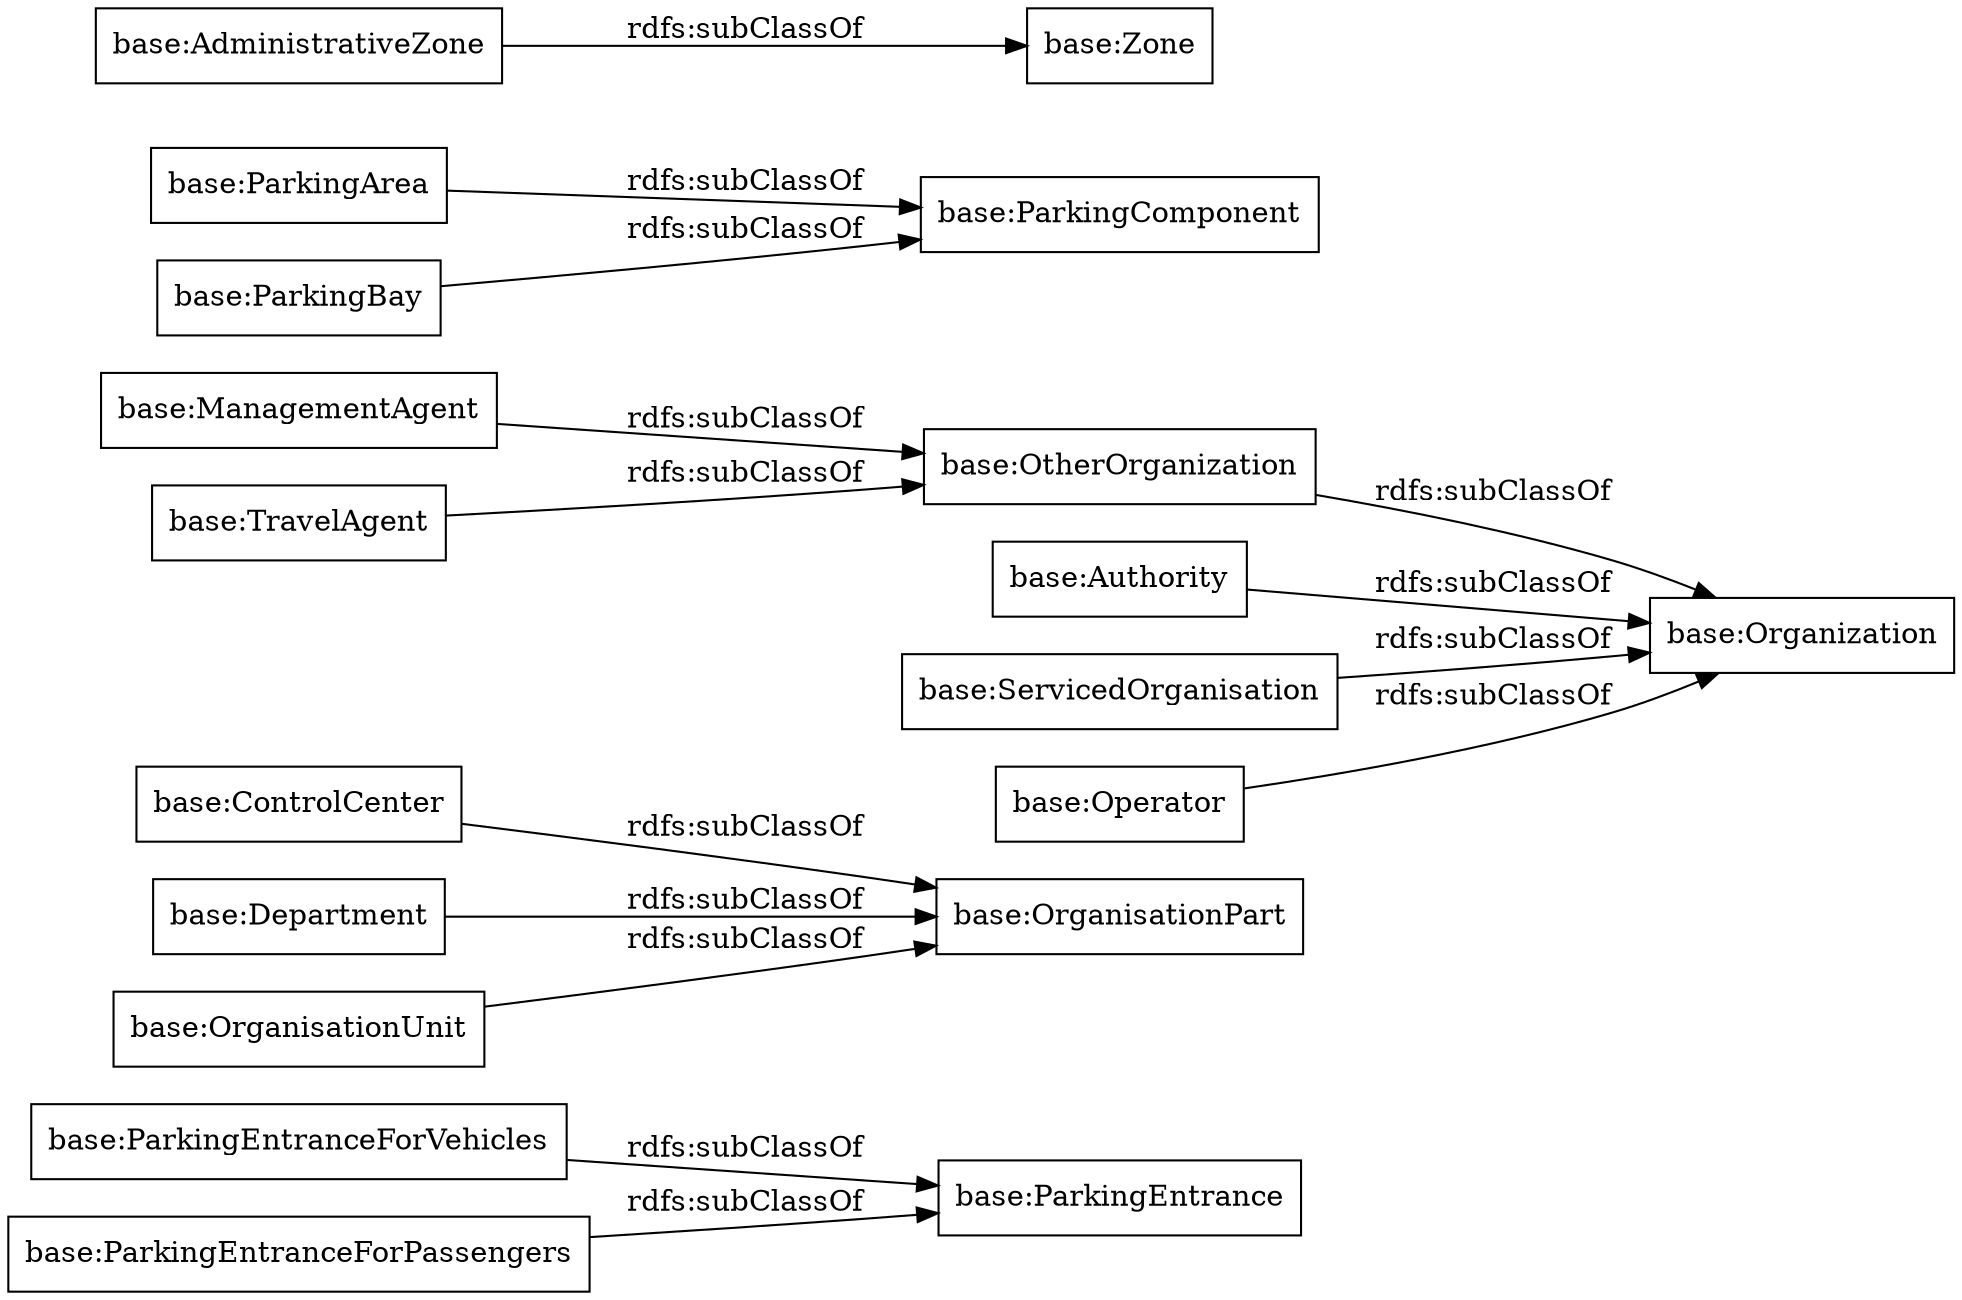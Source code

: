 digraph ar2dtool_diagram { 
rankdir=LR;
size="1000"
node [shape = rectangle, color="black"]; "base:ParkingEntranceForVehicles" "base:ControlCenter" "base:ManagementAgent" "base:Department" "base:ParkingArea" "base:Organization" "base:Authority" "base:ParkingComponent" "base:ParkingBay" "base:TravelAgent" "base:Zone" "base:ServicedOrganisation" "base:ParkingEntranceForPassengers" "base:OrganisationUnit" "base:AdministrativeZone" "base:OrganisationPart" "base:ParkingEntrance" "base:Operator" "base:OtherOrganization" ; /*classes style*/
	"base:OtherOrganization" -> "base:Organization" [ label = "rdfs:subClassOf" ];
	"base:ServicedOrganisation" -> "base:Organization" [ label = "rdfs:subClassOf" ];
	"base:ManagementAgent" -> "base:OtherOrganization" [ label = "rdfs:subClassOf" ];
	"base:ControlCenter" -> "base:OrganisationPart" [ label = "rdfs:subClassOf" ];
	"base:ParkingArea" -> "base:ParkingComponent" [ label = "rdfs:subClassOf" ];
	"base:ParkingEntranceForVehicles" -> "base:ParkingEntrance" [ label = "rdfs:subClassOf" ];
	"base:TravelAgent" -> "base:OtherOrganization" [ label = "rdfs:subClassOf" ];
	"base:AdministrativeZone" -> "base:Zone" [ label = "rdfs:subClassOf" ];
	"base:Department" -> "base:OrganisationPart" [ label = "rdfs:subClassOf" ];
	"base:OrganisationUnit" -> "base:OrganisationPart" [ label = "rdfs:subClassOf" ];
	"base:Authority" -> "base:Organization" [ label = "rdfs:subClassOf" ];
	"base:Operator" -> "base:Organization" [ label = "rdfs:subClassOf" ];
	"base:ParkingBay" -> "base:ParkingComponent" [ label = "rdfs:subClassOf" ];
	"base:ParkingEntranceForPassengers" -> "base:ParkingEntrance" [ label = "rdfs:subClassOf" ];

}
